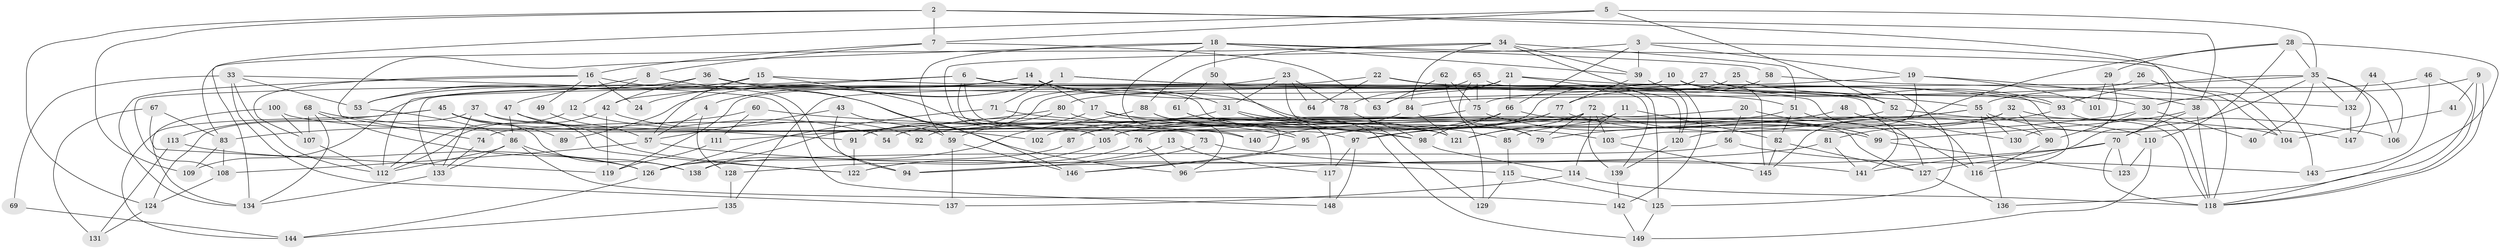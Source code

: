 // Generated by graph-tools (version 1.1) at 2025/02/03/09/25 03:02:14]
// undirected, 149 vertices, 298 edges
graph export_dot {
graph [start="1"]
  node [color=gray90,style=filled];
  1;
  2;
  3;
  4;
  5;
  6;
  7;
  8;
  9;
  10;
  11;
  12;
  13;
  14;
  15;
  16;
  17;
  18;
  19;
  20;
  21;
  22;
  23;
  24;
  25;
  26;
  27;
  28;
  29;
  30;
  31;
  32;
  33;
  34;
  35;
  36;
  37;
  38;
  39;
  40;
  41;
  42;
  43;
  44;
  45;
  46;
  47;
  48;
  49;
  50;
  51;
  52;
  53;
  54;
  55;
  56;
  57;
  58;
  59;
  60;
  61;
  62;
  63;
  64;
  65;
  66;
  67;
  68;
  69;
  70;
  71;
  72;
  73;
  74;
  75;
  76;
  77;
  78;
  79;
  80;
  81;
  82;
  83;
  84;
  85;
  86;
  87;
  88;
  89;
  90;
  91;
  92;
  93;
  94;
  95;
  96;
  97;
  98;
  99;
  100;
  101;
  102;
  103;
  104;
  105;
  106;
  107;
  108;
  109;
  110;
  111;
  112;
  113;
  114;
  115;
  116;
  117;
  118;
  119;
  120;
  121;
  122;
  123;
  124;
  125;
  126;
  127;
  128;
  129;
  130;
  131;
  132;
  133;
  134;
  135;
  136;
  137;
  138;
  139;
  140;
  141;
  142;
  143;
  144;
  145;
  146;
  147;
  148;
  149;
  1 -- 127;
  1 -- 55;
  1 -- 4;
  1 -- 71;
  1 -- 89;
  2 -- 38;
  2 -- 124;
  2 -- 7;
  2 -- 109;
  2 -- 127;
  3 -- 19;
  3 -- 39;
  3 -- 66;
  3 -- 105;
  3 -- 143;
  4 -- 57;
  4 -- 128;
  5 -- 7;
  5 -- 35;
  5 -- 52;
  5 -- 134;
  6 -- 42;
  6 -- 97;
  6 -- 31;
  6 -- 52;
  6 -- 73;
  6 -- 108;
  7 -- 8;
  7 -- 16;
  7 -- 63;
  8 -- 47;
  8 -- 96;
  8 -- 12;
  9 -- 30;
  9 -- 118;
  9 -- 118;
  9 -- 41;
  10 -- 52;
  10 -- 133;
  10 -- 132;
  10 -- 135;
  10 -- 145;
  11 -- 82;
  11 -- 114;
  11 -- 121;
  12 -- 140;
  12 -- 112;
  13 -- 122;
  13 -- 117;
  14 -- 53;
  14 -- 17;
  14 -- 24;
  14 -- 51;
  14 -- 79;
  15 -- 76;
  15 -- 53;
  15 -- 57;
  15 -- 130;
  16 -- 94;
  16 -- 24;
  16 -- 49;
  16 -- 107;
  16 -- 134;
  17 -- 127;
  17 -- 59;
  17 -- 95;
  17 -- 96;
  18 -- 74;
  18 -- 59;
  18 -- 39;
  18 -- 50;
  18 -- 58;
  18 -- 104;
  18 -- 140;
  19 -- 103;
  19 -- 38;
  19 -- 80;
  19 -- 101;
  20 -- 116;
  20 -- 56;
  20 -- 92;
  21 -- 66;
  21 -- 63;
  21 -- 109;
  21 -- 116;
  21 -- 120;
  22 -- 112;
  22 -- 93;
  22 -- 64;
  22 -- 139;
  23 -- 121;
  23 -- 31;
  23 -- 64;
  23 -- 78;
  23 -- 119;
  25 -- 30;
  25 -- 95;
  26 -- 104;
  26 -- 84;
  27 -- 93;
  27 -- 125;
  27 -- 91;
  27 -- 138;
  28 -- 145;
  28 -- 35;
  28 -- 29;
  28 -- 110;
  28 -- 136;
  29 -- 130;
  29 -- 101;
  30 -- 90;
  30 -- 79;
  30 -- 40;
  31 -- 149;
  31 -- 54;
  31 -- 85;
  32 -- 85;
  32 -- 118;
  32 -- 81;
  32 -- 90;
  33 -- 112;
  33 -- 53;
  33 -- 69;
  33 -- 137;
  33 -- 148;
  34 -- 39;
  34 -- 120;
  34 -- 51;
  34 -- 83;
  34 -- 84;
  34 -- 88;
  35 -- 132;
  35 -- 70;
  35 -- 40;
  35 -- 75;
  35 -- 93;
  35 -- 106;
  35 -- 147;
  36 -- 121;
  36 -- 146;
  36 -- 42;
  36 -- 53;
  37 -- 122;
  37 -- 124;
  37 -- 99;
  37 -- 133;
  38 -- 99;
  38 -- 118;
  38 -- 70;
  39 -- 142;
  39 -- 77;
  41 -- 104;
  42 -- 119;
  42 -- 92;
  42 -- 112;
  43 -- 94;
  43 -- 57;
  43 -- 59;
  44 -- 106;
  44 -- 132;
  45 -- 138;
  45 -- 144;
  45 -- 89;
  45 -- 102;
  45 -- 113;
  46 -- 118;
  46 -- 55;
  46 -- 143;
  47 -- 86;
  47 -- 122;
  47 -- 54;
  48 -- 116;
  48 -- 97;
  49 -- 57;
  50 -- 129;
  50 -- 61;
  51 -- 82;
  51 -- 102;
  51 -- 141;
  52 -- 105;
  52 -- 106;
  53 -- 86;
  55 -- 136;
  55 -- 105;
  55 -- 76;
  55 -- 130;
  55 -- 147;
  56 -- 143;
  56 -- 138;
  57 -- 108;
  57 -- 115;
  58 -- 118;
  58 -- 77;
  59 -- 146;
  59 -- 137;
  60 -- 98;
  60 -- 83;
  60 -- 111;
  61 -- 98;
  61 -- 117;
  62 -- 75;
  62 -- 79;
  62 -- 63;
  65 -- 75;
  65 -- 78;
  65 -- 125;
  65 -- 129;
  66 -- 87;
  66 -- 98;
  66 -- 110;
  67 -- 119;
  67 -- 83;
  67 -- 131;
  68 -- 134;
  68 -- 107;
  68 -- 91;
  68 -- 126;
  69 -- 144;
  70 -- 123;
  70 -- 96;
  70 -- 118;
  70 -- 141;
  71 -- 126;
  71 -- 103;
  72 -- 139;
  72 -- 121;
  72 -- 74;
  72 -- 79;
  72 -- 90;
  72 -- 103;
  73 -- 141;
  73 -- 94;
  74 -- 133;
  75 -- 99;
  75 -- 87;
  76 -- 96;
  76 -- 122;
  77 -- 95;
  77 -- 97;
  77 -- 99;
  78 -- 98;
  80 -- 91;
  80 -- 111;
  80 -- 121;
  81 -- 141;
  81 -- 94;
  82 -- 145;
  82 -- 127;
  83 -- 109;
  83 -- 108;
  84 -- 121;
  84 -- 140;
  85 -- 115;
  86 -- 133;
  86 -- 112;
  86 -- 138;
  86 -- 142;
  87 -- 126;
  88 -- 95;
  88 -- 126;
  88 -- 146;
  90 -- 116;
  91 -- 122;
  93 -- 118;
  93 -- 120;
  95 -- 146;
  97 -- 148;
  97 -- 117;
  98 -- 114;
  99 -- 123;
  100 -- 107;
  100 -- 134;
  100 -- 104;
  103 -- 145;
  105 -- 128;
  107 -- 112;
  108 -- 124;
  110 -- 123;
  110 -- 149;
  111 -- 119;
  113 -- 126;
  113 -- 131;
  114 -- 118;
  114 -- 137;
  115 -- 125;
  115 -- 129;
  117 -- 148;
  120 -- 139;
  124 -- 131;
  125 -- 149;
  126 -- 144;
  127 -- 136;
  128 -- 135;
  132 -- 147;
  133 -- 134;
  135 -- 144;
  139 -- 142;
  142 -- 149;
}
